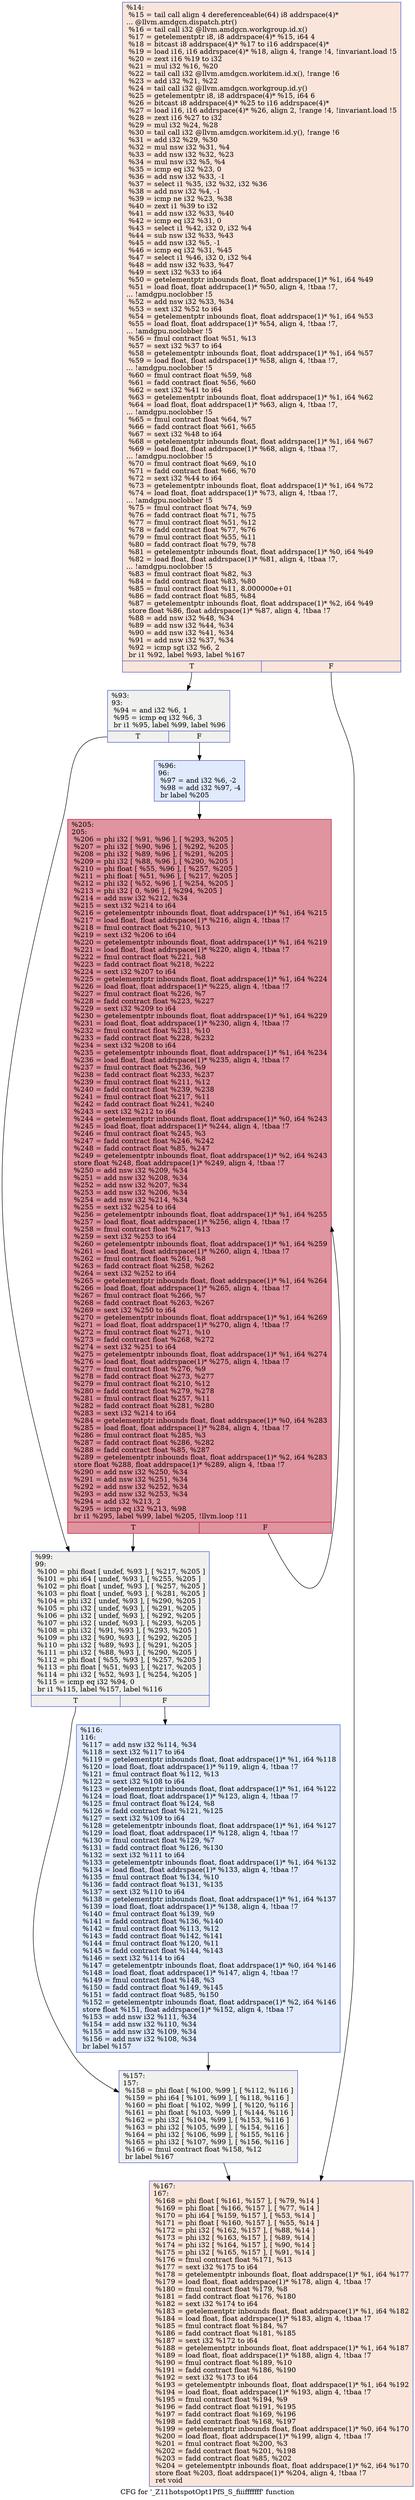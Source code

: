 digraph "CFG for '_Z11hotspotOpt1PfS_S_fiiifffffff' function" {
	label="CFG for '_Z11hotspotOpt1PfS_S_fiiifffffff' function";

	Node0x579e8a0 [shape=record,color="#3d50c3ff", style=filled, fillcolor="#f4c5ad70",label="{%14:\l  %15 = tail call align 4 dereferenceable(64) i8 addrspace(4)*\l... @llvm.amdgcn.dispatch.ptr()\l  %16 = tail call i32 @llvm.amdgcn.workgroup.id.x()\l  %17 = getelementptr i8, i8 addrspace(4)* %15, i64 4\l  %18 = bitcast i8 addrspace(4)* %17 to i16 addrspace(4)*\l  %19 = load i16, i16 addrspace(4)* %18, align 4, !range !4, !invariant.load !5\l  %20 = zext i16 %19 to i32\l  %21 = mul i32 %16, %20\l  %22 = tail call i32 @llvm.amdgcn.workitem.id.x(), !range !6\l  %23 = add i32 %21, %22\l  %24 = tail call i32 @llvm.amdgcn.workgroup.id.y()\l  %25 = getelementptr i8, i8 addrspace(4)* %15, i64 6\l  %26 = bitcast i8 addrspace(4)* %25 to i16 addrspace(4)*\l  %27 = load i16, i16 addrspace(4)* %26, align 2, !range !4, !invariant.load !5\l  %28 = zext i16 %27 to i32\l  %29 = mul i32 %24, %28\l  %30 = tail call i32 @llvm.amdgcn.workitem.id.y(), !range !6\l  %31 = add i32 %29, %30\l  %32 = mul nsw i32 %31, %4\l  %33 = add nsw i32 %32, %23\l  %34 = mul nsw i32 %5, %4\l  %35 = icmp eq i32 %23, 0\l  %36 = add nsw i32 %33, -1\l  %37 = select i1 %35, i32 %32, i32 %36\l  %38 = add nsw i32 %4, -1\l  %39 = icmp ne i32 %23, %38\l  %40 = zext i1 %39 to i32\l  %41 = add nsw i32 %33, %40\l  %42 = icmp eq i32 %31, 0\l  %43 = select i1 %42, i32 0, i32 %4\l  %44 = sub nsw i32 %33, %43\l  %45 = add nsw i32 %5, -1\l  %46 = icmp eq i32 %31, %45\l  %47 = select i1 %46, i32 0, i32 %4\l  %48 = add nsw i32 %33, %47\l  %49 = sext i32 %33 to i64\l  %50 = getelementptr inbounds float, float addrspace(1)* %1, i64 %49\l  %51 = load float, float addrspace(1)* %50, align 4, !tbaa !7,\l... !amdgpu.noclobber !5\l  %52 = add nsw i32 %33, %34\l  %53 = sext i32 %52 to i64\l  %54 = getelementptr inbounds float, float addrspace(1)* %1, i64 %53\l  %55 = load float, float addrspace(1)* %54, align 4, !tbaa !7,\l... !amdgpu.noclobber !5\l  %56 = fmul contract float %51, %13\l  %57 = sext i32 %37 to i64\l  %58 = getelementptr inbounds float, float addrspace(1)* %1, i64 %57\l  %59 = load float, float addrspace(1)* %58, align 4, !tbaa !7,\l... !amdgpu.noclobber !5\l  %60 = fmul contract float %59, %8\l  %61 = fadd contract float %56, %60\l  %62 = sext i32 %41 to i64\l  %63 = getelementptr inbounds float, float addrspace(1)* %1, i64 %62\l  %64 = load float, float addrspace(1)* %63, align 4, !tbaa !7,\l... !amdgpu.noclobber !5\l  %65 = fmul contract float %64, %7\l  %66 = fadd contract float %61, %65\l  %67 = sext i32 %48 to i64\l  %68 = getelementptr inbounds float, float addrspace(1)* %1, i64 %67\l  %69 = load float, float addrspace(1)* %68, align 4, !tbaa !7,\l... !amdgpu.noclobber !5\l  %70 = fmul contract float %69, %10\l  %71 = fadd contract float %66, %70\l  %72 = sext i32 %44 to i64\l  %73 = getelementptr inbounds float, float addrspace(1)* %1, i64 %72\l  %74 = load float, float addrspace(1)* %73, align 4, !tbaa !7,\l... !amdgpu.noclobber !5\l  %75 = fmul contract float %74, %9\l  %76 = fadd contract float %71, %75\l  %77 = fmul contract float %51, %12\l  %78 = fadd contract float %77, %76\l  %79 = fmul contract float %55, %11\l  %80 = fadd contract float %79, %78\l  %81 = getelementptr inbounds float, float addrspace(1)* %0, i64 %49\l  %82 = load float, float addrspace(1)* %81, align 4, !tbaa !7,\l... !amdgpu.noclobber !5\l  %83 = fmul contract float %82, %3\l  %84 = fadd contract float %83, %80\l  %85 = fmul contract float %11, 8.000000e+01\l  %86 = fadd contract float %85, %84\l  %87 = getelementptr inbounds float, float addrspace(1)* %2, i64 %49\l  store float %86, float addrspace(1)* %87, align 4, !tbaa !7\l  %88 = add nsw i32 %48, %34\l  %89 = add nsw i32 %44, %34\l  %90 = add nsw i32 %41, %34\l  %91 = add nsw i32 %37, %34\l  %92 = icmp sgt i32 %6, 2\l  br i1 %92, label %93, label %167\l|{<s0>T|<s1>F}}"];
	Node0x579e8a0:s0 -> Node0x57a6680;
	Node0x579e8a0:s1 -> Node0x57a6710;
	Node0x57a6680 [shape=record,color="#3d50c3ff", style=filled, fillcolor="#dedcdb70",label="{%93:\l93:                                               \l  %94 = and i32 %6, 1\l  %95 = icmp eq i32 %6, 3\l  br i1 %95, label %99, label %96\l|{<s0>T|<s1>F}}"];
	Node0x57a6680:s0 -> Node0x57a69d0;
	Node0x57a6680:s1 -> Node0x57a6a20;
	Node0x57a6a20 [shape=record,color="#3d50c3ff", style=filled, fillcolor="#b9d0f970",label="{%96:\l96:                                               \l  %97 = and i32 %6, -2\l  %98 = add i32 %97, -4\l  br label %205\l}"];
	Node0x57a6a20 -> Node0x57a6ce0;
	Node0x57a69d0 [shape=record,color="#3d50c3ff", style=filled, fillcolor="#dedcdb70",label="{%99:\l99:                                               \l  %100 = phi float [ undef, %93 ], [ %217, %205 ]\l  %101 = phi i64 [ undef, %93 ], [ %255, %205 ]\l  %102 = phi float [ undef, %93 ], [ %257, %205 ]\l  %103 = phi float [ undef, %93 ], [ %281, %205 ]\l  %104 = phi i32 [ undef, %93 ], [ %290, %205 ]\l  %105 = phi i32 [ undef, %93 ], [ %291, %205 ]\l  %106 = phi i32 [ undef, %93 ], [ %292, %205 ]\l  %107 = phi i32 [ undef, %93 ], [ %293, %205 ]\l  %108 = phi i32 [ %91, %93 ], [ %293, %205 ]\l  %109 = phi i32 [ %90, %93 ], [ %292, %205 ]\l  %110 = phi i32 [ %89, %93 ], [ %291, %205 ]\l  %111 = phi i32 [ %88, %93 ], [ %290, %205 ]\l  %112 = phi float [ %55, %93 ], [ %257, %205 ]\l  %113 = phi float [ %51, %93 ], [ %217, %205 ]\l  %114 = phi i32 [ %52, %93 ], [ %254, %205 ]\l  %115 = icmp eq i32 %94, 0\l  br i1 %115, label %157, label %116\l|{<s0>T|<s1>F}}"];
	Node0x57a69d0:s0 -> Node0x57a8070;
	Node0x57a69d0:s1 -> Node0x57a8100;
	Node0x57a8100 [shape=record,color="#3d50c3ff", style=filled, fillcolor="#b9d0f970",label="{%116:\l116:                                              \l  %117 = add nsw i32 %114, %34\l  %118 = sext i32 %117 to i64\l  %119 = getelementptr inbounds float, float addrspace(1)* %1, i64 %118\l  %120 = load float, float addrspace(1)* %119, align 4, !tbaa !7\l  %121 = fmul contract float %112, %13\l  %122 = sext i32 %108 to i64\l  %123 = getelementptr inbounds float, float addrspace(1)* %1, i64 %122\l  %124 = load float, float addrspace(1)* %123, align 4, !tbaa !7\l  %125 = fmul contract float %124, %8\l  %126 = fadd contract float %121, %125\l  %127 = sext i32 %109 to i64\l  %128 = getelementptr inbounds float, float addrspace(1)* %1, i64 %127\l  %129 = load float, float addrspace(1)* %128, align 4, !tbaa !7\l  %130 = fmul contract float %129, %7\l  %131 = fadd contract float %126, %130\l  %132 = sext i32 %111 to i64\l  %133 = getelementptr inbounds float, float addrspace(1)* %1, i64 %132\l  %134 = load float, float addrspace(1)* %133, align 4, !tbaa !7\l  %135 = fmul contract float %134, %10\l  %136 = fadd contract float %131, %135\l  %137 = sext i32 %110 to i64\l  %138 = getelementptr inbounds float, float addrspace(1)* %1, i64 %137\l  %139 = load float, float addrspace(1)* %138, align 4, !tbaa !7\l  %140 = fmul contract float %139, %9\l  %141 = fadd contract float %136, %140\l  %142 = fmul contract float %113, %12\l  %143 = fadd contract float %142, %141\l  %144 = fmul contract float %120, %11\l  %145 = fadd contract float %144, %143\l  %146 = sext i32 %114 to i64\l  %147 = getelementptr inbounds float, float addrspace(1)* %0, i64 %146\l  %148 = load float, float addrspace(1)* %147, align 4, !tbaa !7\l  %149 = fmul contract float %148, %3\l  %150 = fadd contract float %149, %145\l  %151 = fadd contract float %85, %150\l  %152 = getelementptr inbounds float, float addrspace(1)* %2, i64 %146\l  store float %151, float addrspace(1)* %152, align 4, !tbaa !7\l  %153 = add nsw i32 %111, %34\l  %154 = add nsw i32 %110, %34\l  %155 = add nsw i32 %109, %34\l  %156 = add nsw i32 %108, %34\l  br label %157\l}"];
	Node0x57a8100 -> Node0x57a8070;
	Node0x57a8070 [shape=record,color="#3d50c3ff", style=filled, fillcolor="#dedcdb70",label="{%157:\l157:                                              \l  %158 = phi float [ %100, %99 ], [ %112, %116 ]\l  %159 = phi i64 [ %101, %99 ], [ %118, %116 ]\l  %160 = phi float [ %102, %99 ], [ %120, %116 ]\l  %161 = phi float [ %103, %99 ], [ %144, %116 ]\l  %162 = phi i32 [ %104, %99 ], [ %153, %116 ]\l  %163 = phi i32 [ %105, %99 ], [ %154, %116 ]\l  %164 = phi i32 [ %106, %99 ], [ %155, %116 ]\l  %165 = phi i32 [ %107, %99 ], [ %156, %116 ]\l  %166 = fmul contract float %158, %12\l  br label %167\l}"];
	Node0x57a8070 -> Node0x57a6710;
	Node0x57a6710 [shape=record,color="#3d50c3ff", style=filled, fillcolor="#f4c5ad70",label="{%167:\l167:                                              \l  %168 = phi float [ %161, %157 ], [ %79, %14 ]\l  %169 = phi float [ %166, %157 ], [ %77, %14 ]\l  %170 = phi i64 [ %159, %157 ], [ %53, %14 ]\l  %171 = phi float [ %160, %157 ], [ %55, %14 ]\l  %172 = phi i32 [ %162, %157 ], [ %88, %14 ]\l  %173 = phi i32 [ %163, %157 ], [ %89, %14 ]\l  %174 = phi i32 [ %164, %157 ], [ %90, %14 ]\l  %175 = phi i32 [ %165, %157 ], [ %91, %14 ]\l  %176 = fmul contract float %171, %13\l  %177 = sext i32 %175 to i64\l  %178 = getelementptr inbounds float, float addrspace(1)* %1, i64 %177\l  %179 = load float, float addrspace(1)* %178, align 4, !tbaa !7\l  %180 = fmul contract float %179, %8\l  %181 = fadd contract float %176, %180\l  %182 = sext i32 %174 to i64\l  %183 = getelementptr inbounds float, float addrspace(1)* %1, i64 %182\l  %184 = load float, float addrspace(1)* %183, align 4, !tbaa !7\l  %185 = fmul contract float %184, %7\l  %186 = fadd contract float %181, %185\l  %187 = sext i32 %172 to i64\l  %188 = getelementptr inbounds float, float addrspace(1)* %1, i64 %187\l  %189 = load float, float addrspace(1)* %188, align 4, !tbaa !7\l  %190 = fmul contract float %189, %10\l  %191 = fadd contract float %186, %190\l  %192 = sext i32 %173 to i64\l  %193 = getelementptr inbounds float, float addrspace(1)* %1, i64 %192\l  %194 = load float, float addrspace(1)* %193, align 4, !tbaa !7\l  %195 = fmul contract float %194, %9\l  %196 = fadd contract float %191, %195\l  %197 = fadd contract float %169, %196\l  %198 = fadd contract float %168, %197\l  %199 = getelementptr inbounds float, float addrspace(1)* %0, i64 %170\l  %200 = load float, float addrspace(1)* %199, align 4, !tbaa !7\l  %201 = fmul contract float %200, %3\l  %202 = fadd contract float %201, %198\l  %203 = fadd contract float %85, %202\l  %204 = getelementptr inbounds float, float addrspace(1)* %2, i64 %170\l  store float %203, float addrspace(1)* %204, align 4, !tbaa !7\l  ret void\l}"];
	Node0x57a6ce0 [shape=record,color="#b70d28ff", style=filled, fillcolor="#b70d2870",label="{%205:\l205:                                              \l  %206 = phi i32 [ %91, %96 ], [ %293, %205 ]\l  %207 = phi i32 [ %90, %96 ], [ %292, %205 ]\l  %208 = phi i32 [ %89, %96 ], [ %291, %205 ]\l  %209 = phi i32 [ %88, %96 ], [ %290, %205 ]\l  %210 = phi float [ %55, %96 ], [ %257, %205 ]\l  %211 = phi float [ %51, %96 ], [ %217, %205 ]\l  %212 = phi i32 [ %52, %96 ], [ %254, %205 ]\l  %213 = phi i32 [ 0, %96 ], [ %294, %205 ]\l  %214 = add nsw i32 %212, %34\l  %215 = sext i32 %214 to i64\l  %216 = getelementptr inbounds float, float addrspace(1)* %1, i64 %215\l  %217 = load float, float addrspace(1)* %216, align 4, !tbaa !7\l  %218 = fmul contract float %210, %13\l  %219 = sext i32 %206 to i64\l  %220 = getelementptr inbounds float, float addrspace(1)* %1, i64 %219\l  %221 = load float, float addrspace(1)* %220, align 4, !tbaa !7\l  %222 = fmul contract float %221, %8\l  %223 = fadd contract float %218, %222\l  %224 = sext i32 %207 to i64\l  %225 = getelementptr inbounds float, float addrspace(1)* %1, i64 %224\l  %226 = load float, float addrspace(1)* %225, align 4, !tbaa !7\l  %227 = fmul contract float %226, %7\l  %228 = fadd contract float %223, %227\l  %229 = sext i32 %209 to i64\l  %230 = getelementptr inbounds float, float addrspace(1)* %1, i64 %229\l  %231 = load float, float addrspace(1)* %230, align 4, !tbaa !7\l  %232 = fmul contract float %231, %10\l  %233 = fadd contract float %228, %232\l  %234 = sext i32 %208 to i64\l  %235 = getelementptr inbounds float, float addrspace(1)* %1, i64 %234\l  %236 = load float, float addrspace(1)* %235, align 4, !tbaa !7\l  %237 = fmul contract float %236, %9\l  %238 = fadd contract float %233, %237\l  %239 = fmul contract float %211, %12\l  %240 = fadd contract float %239, %238\l  %241 = fmul contract float %217, %11\l  %242 = fadd contract float %241, %240\l  %243 = sext i32 %212 to i64\l  %244 = getelementptr inbounds float, float addrspace(1)* %0, i64 %243\l  %245 = load float, float addrspace(1)* %244, align 4, !tbaa !7\l  %246 = fmul contract float %245, %3\l  %247 = fadd contract float %246, %242\l  %248 = fadd contract float %85, %247\l  %249 = getelementptr inbounds float, float addrspace(1)* %2, i64 %243\l  store float %248, float addrspace(1)* %249, align 4, !tbaa !7\l  %250 = add nsw i32 %209, %34\l  %251 = add nsw i32 %208, %34\l  %252 = add nsw i32 %207, %34\l  %253 = add nsw i32 %206, %34\l  %254 = add nsw i32 %214, %34\l  %255 = sext i32 %254 to i64\l  %256 = getelementptr inbounds float, float addrspace(1)* %1, i64 %255\l  %257 = load float, float addrspace(1)* %256, align 4, !tbaa !7\l  %258 = fmul contract float %217, %13\l  %259 = sext i32 %253 to i64\l  %260 = getelementptr inbounds float, float addrspace(1)* %1, i64 %259\l  %261 = load float, float addrspace(1)* %260, align 4, !tbaa !7\l  %262 = fmul contract float %261, %8\l  %263 = fadd contract float %258, %262\l  %264 = sext i32 %252 to i64\l  %265 = getelementptr inbounds float, float addrspace(1)* %1, i64 %264\l  %266 = load float, float addrspace(1)* %265, align 4, !tbaa !7\l  %267 = fmul contract float %266, %7\l  %268 = fadd contract float %263, %267\l  %269 = sext i32 %250 to i64\l  %270 = getelementptr inbounds float, float addrspace(1)* %1, i64 %269\l  %271 = load float, float addrspace(1)* %270, align 4, !tbaa !7\l  %272 = fmul contract float %271, %10\l  %273 = fadd contract float %268, %272\l  %274 = sext i32 %251 to i64\l  %275 = getelementptr inbounds float, float addrspace(1)* %1, i64 %274\l  %276 = load float, float addrspace(1)* %275, align 4, !tbaa !7\l  %277 = fmul contract float %276, %9\l  %278 = fadd contract float %273, %277\l  %279 = fmul contract float %210, %12\l  %280 = fadd contract float %279, %278\l  %281 = fmul contract float %257, %11\l  %282 = fadd contract float %281, %280\l  %283 = sext i32 %214 to i64\l  %284 = getelementptr inbounds float, float addrspace(1)* %0, i64 %283\l  %285 = load float, float addrspace(1)* %284, align 4, !tbaa !7\l  %286 = fmul contract float %285, %3\l  %287 = fadd contract float %286, %282\l  %288 = fadd contract float %85, %287\l  %289 = getelementptr inbounds float, float addrspace(1)* %2, i64 %283\l  store float %288, float addrspace(1)* %289, align 4, !tbaa !7\l  %290 = add nsw i32 %250, %34\l  %291 = add nsw i32 %251, %34\l  %292 = add nsw i32 %252, %34\l  %293 = add nsw i32 %253, %34\l  %294 = add i32 %213, 2\l  %295 = icmp eq i32 %213, %98\l  br i1 %295, label %99, label %205, !llvm.loop !11\l|{<s0>T|<s1>F}}"];
	Node0x57a6ce0:s0 -> Node0x57a69d0;
	Node0x57a6ce0:s1 -> Node0x57a6ce0;
}
